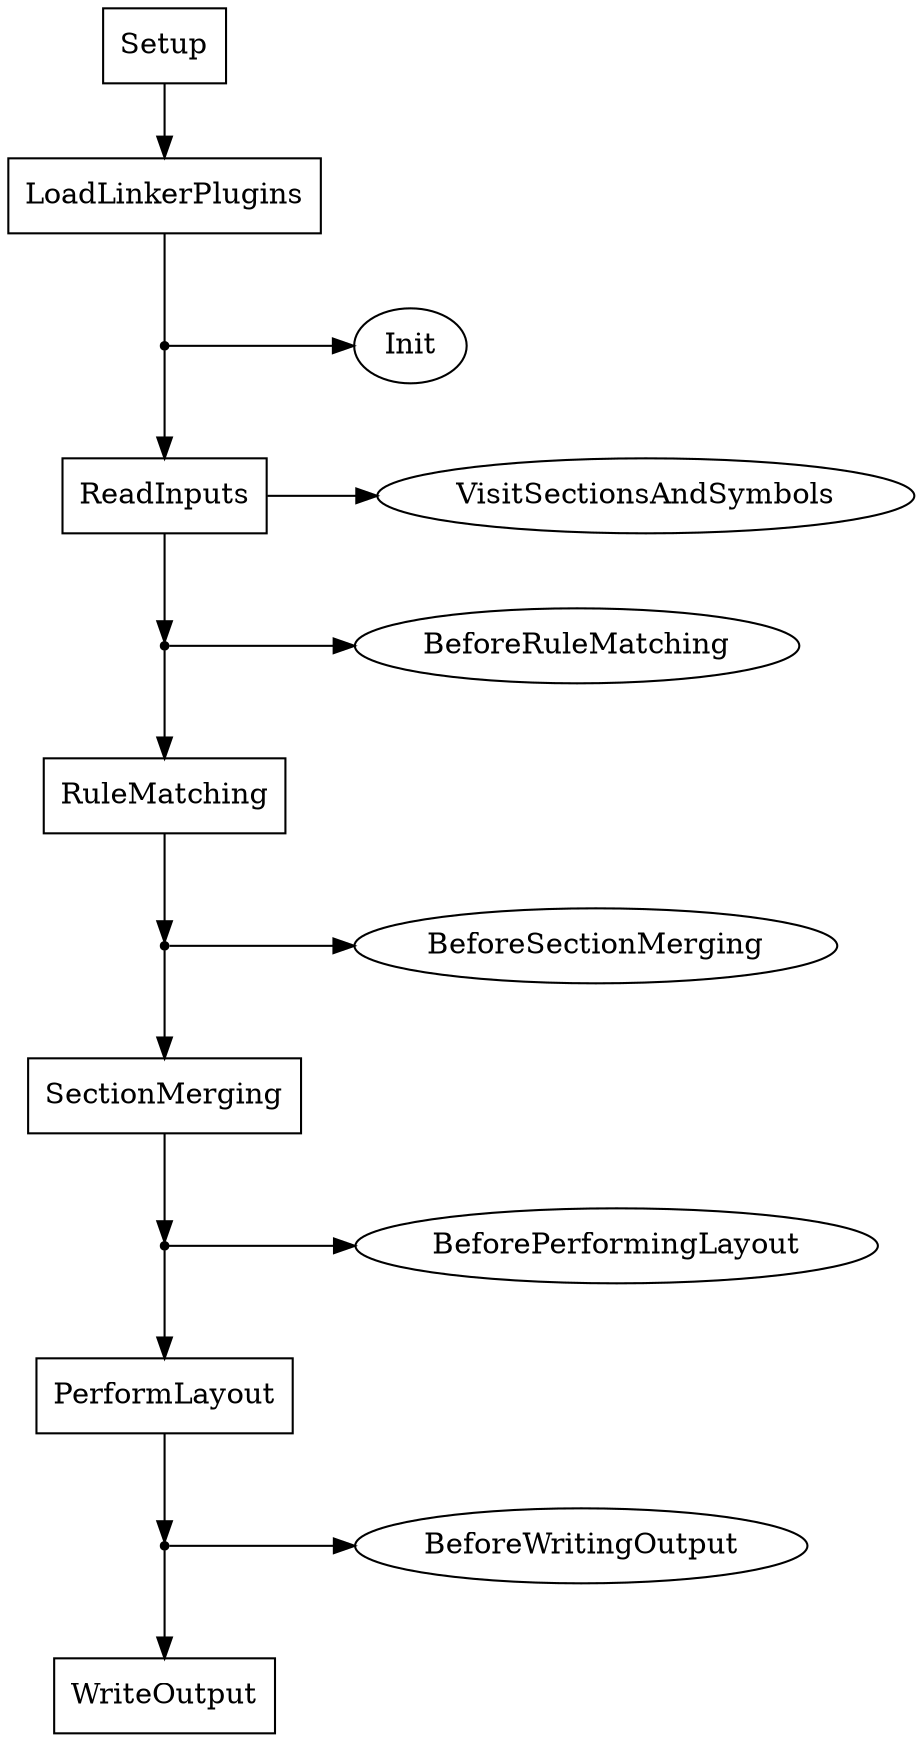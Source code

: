 digraph G {
  node [shape=rect];
  rankdir=TB;
  splines=ortho;

  Setup -> LoadLinkerPlugins;
  LoadLinkerPlugins -> in1 [arrowhead=none];

  in1 [label="", shape=point]
  in1 -> ReadInputs;

  ReadInputs -> in3;
  in3 [label="", shape=point]
  in3 -> RuleMatching;

  RuleMatching -> in4;
  in4 [label="", shape=point]
  in4 -> SectionMerging;

  SectionMerging -> in5;
  in5 [label="", shape=point]
  in5 -> PerformLayout;

  PerformLayout -> in6;
  in6 [label="", shape=point]
  in6 -> WriteOutput;

  node [shape=ellipse];
  edge [minlen=5];

  {rank=same; in1 Init}
  in1 -> Init;

  {rank=same; ReadInputs VisitSectionsAndSymbols}
  ReadInputs -> VisitSectionsAndSymbols [minlen=3];

  {rank=same; in3 BeforeRuleMatching}
  in3 -> BeforeRuleMatching;

  {rank=same; in4 BeforeSectionMerging}
  in4 -> BeforeSectionMerging;

  {rank=same; in5 BeforePerformingLayout}
  in5 -> BeforePerformingLayout;

  {rank=same; in6 BeforeWritingOutput}
  in6 -> BeforeWritingOutput;
}
